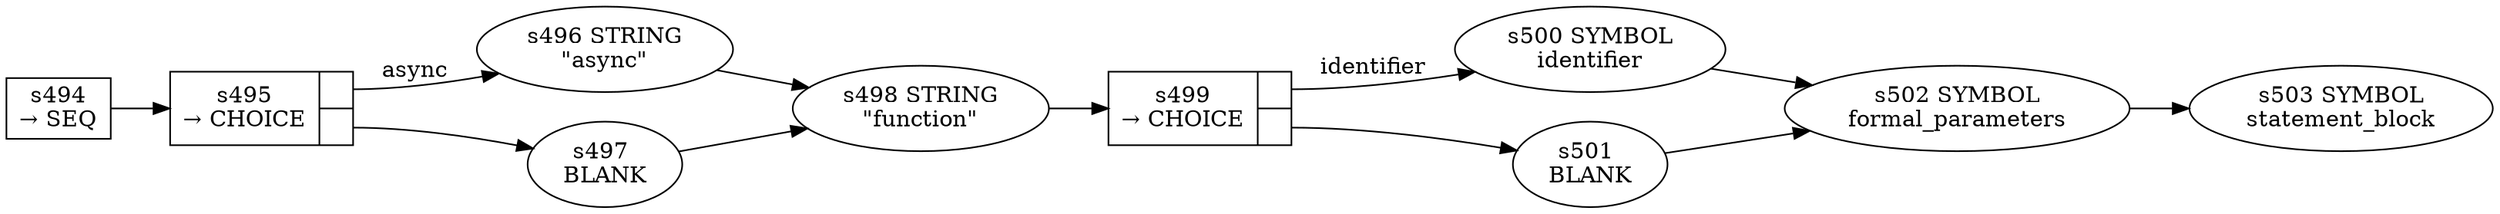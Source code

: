 
  digraph function {
  
    rankdir=LR;
  
    s494 [label="s494\n&rarr; SEQ", shape=record, fixedsize=false, peripheries=1];
  s495 [label="{s495\n&rarr; CHOICE|{<p0>|<p1>}}", shape=record, fixedsize=false, peripheries=1];
  s496 [label="s496 STRING\n\"async\""];
  s495:p0 -> s496 [label="async"];
  s497 [label="s497 \nBLANK"];
  s495:p1 -> s497 [label=""];
  s494 -> s495 [];
  s498 [label="s498 STRING\n\"function\""];
  s496 -> s498 [];
  s497 -> s498 [];
  s499 [label="{s499\n&rarr; CHOICE|{<p0>|<p1>}}", shape=record, fixedsize=false, peripheries=1];
  s500 [label="s500 SYMBOL\nidentifier" href="javascript-grammar.json.identifier.dot.svg"];
  s499:p0 -> s500 [label="identifier"];
  s501 [label="s501 \nBLANK"];
  s499:p1 -> s501 [label=""];
  s498 -> s499 [];
  s502 [label="s502 SYMBOL\nformal_parameters" href="javascript-grammar.json.formal_parameters.dot.svg"];
  s500 -> s502 [];
  s501 -> s502 [];
  s503 [label="s503 SYMBOL\nstatement_block" href="javascript-grammar.json.statement_block.dot.svg"];
  s502 -> s503 [];
  
  }
  